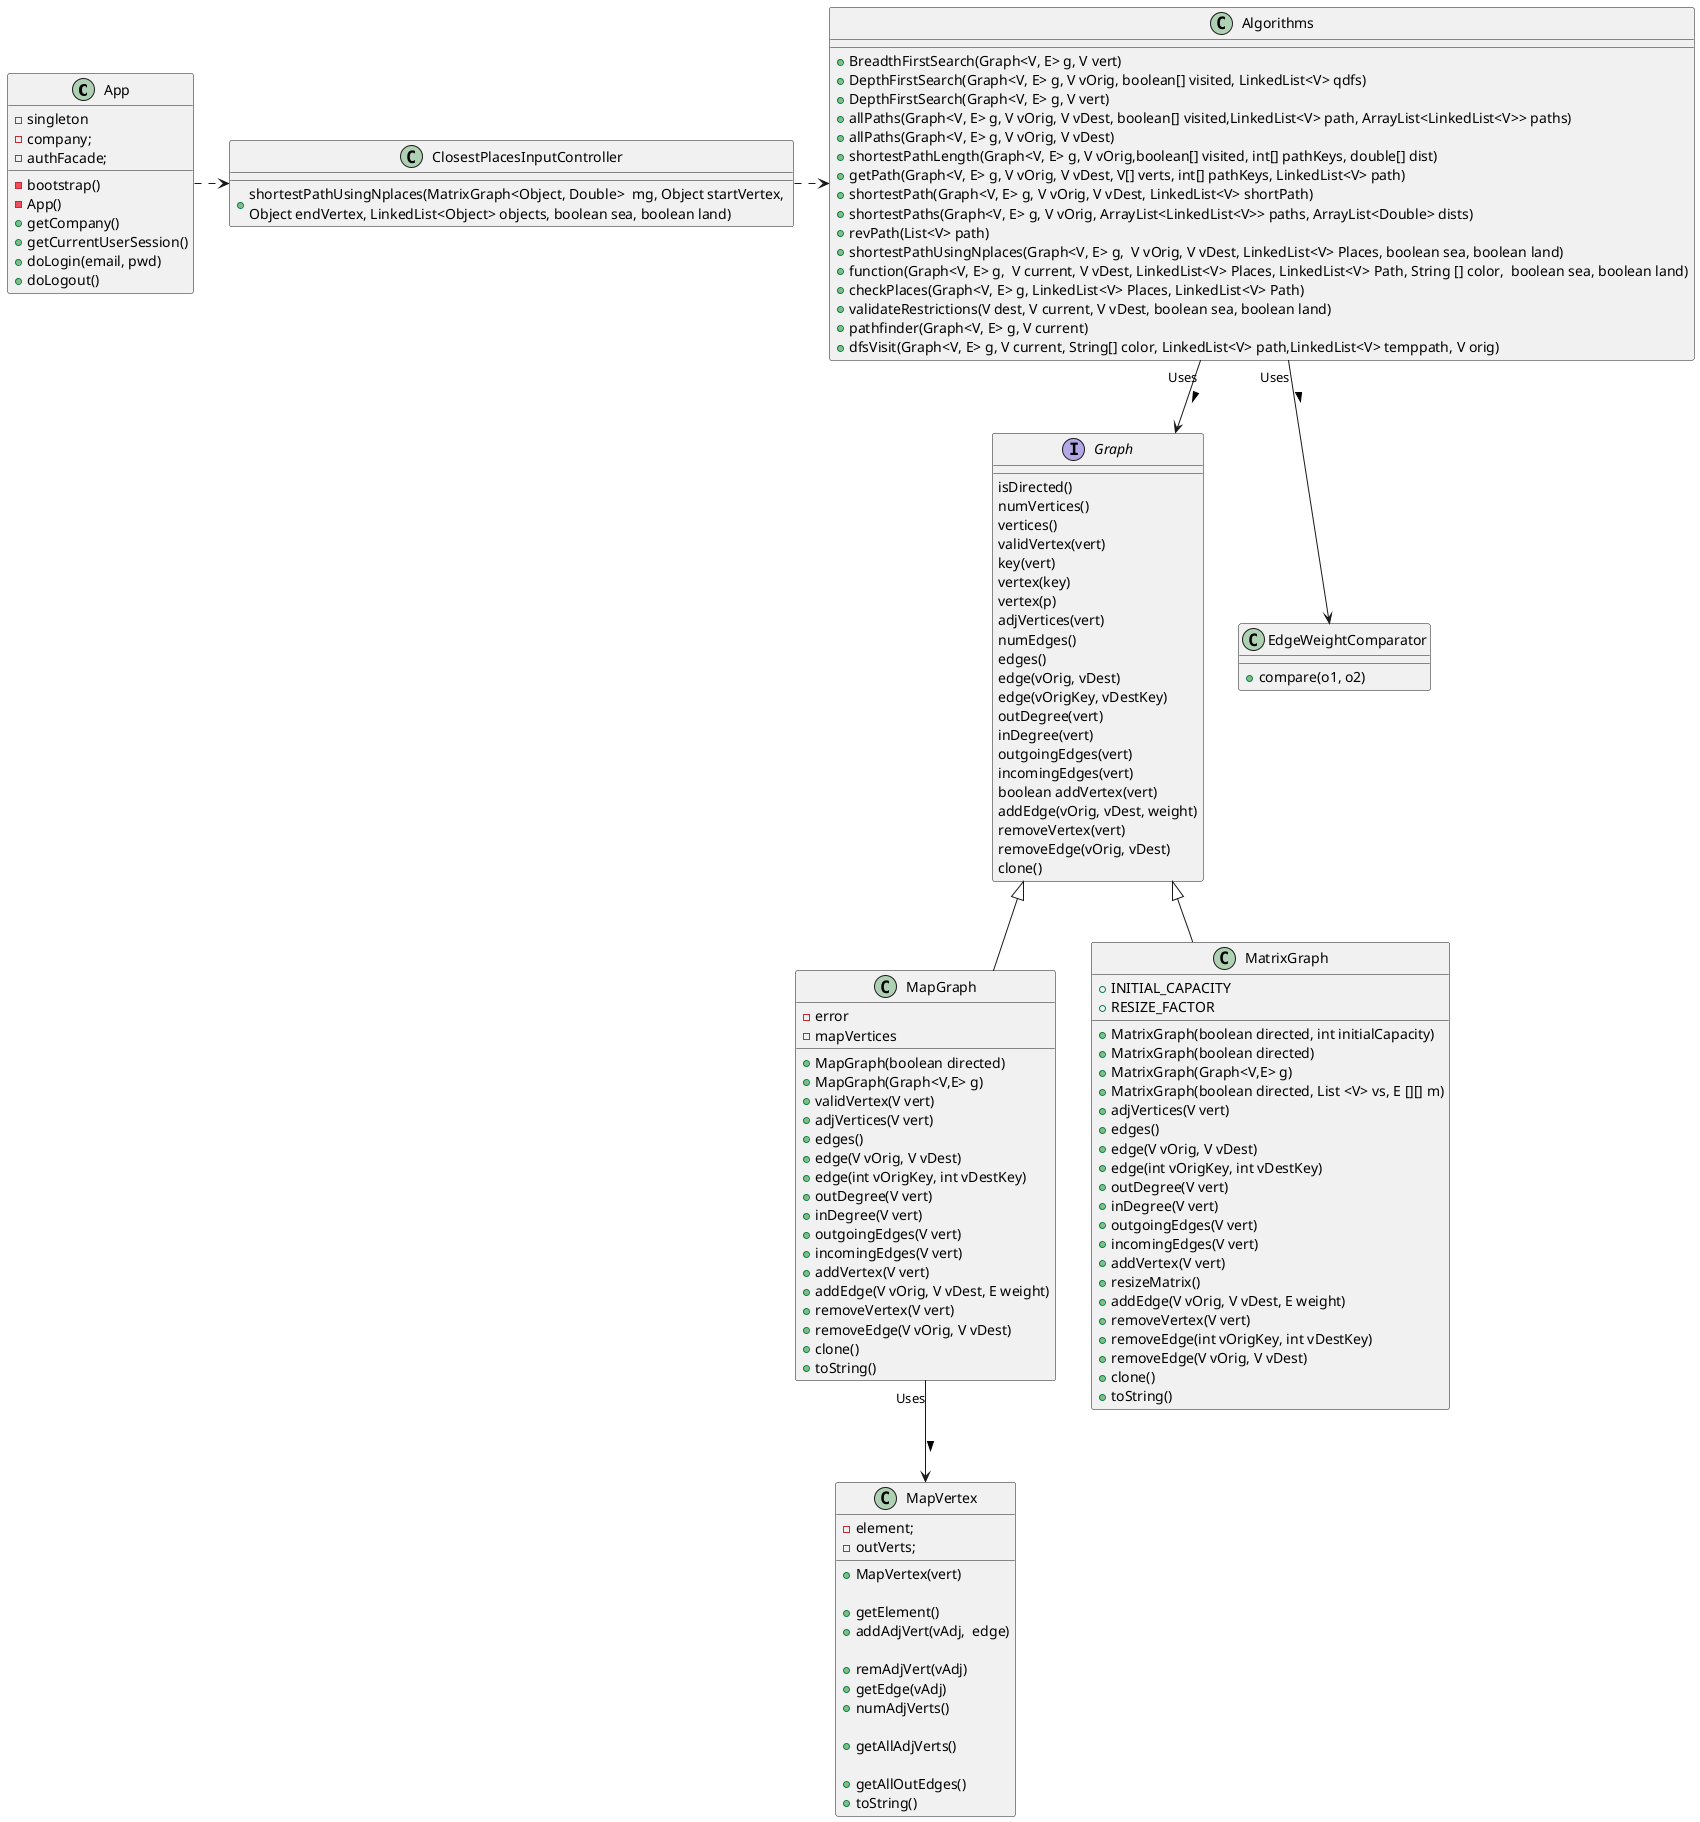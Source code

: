 @startuml


class App{
-bootstrap()
- singleton
- company;
- authFacade;
-App()
+  getCompany()
+  getCurrentUserSession()
 + doLogin(email, pwd)
 + doLogout()
}
Interface Graph{
    isDirected()
    numVertices()
    vertices()
    validVertex(vert)
    key(vert)
    vertex(key)
    vertex(p)
    adjVertices(vert)
    numEdges()
    edges()
    edge(vOrig, vDest)
    edge(vOrigKey, vDestKey)
    outDegree(vert)
    inDegree(vert)
    outgoingEdges(vert)
    incomingEdges(vert)
    boolean addVertex(vert)
    addEdge(vOrig, vDest, weight)
    removeVertex(vert)
    removeEdge(vOrig, vDest)
    clone()
 }

 class MapVertex{
    -element;
    -outVerts;

   +MapVertex(vert)

    +getElement()
    +addAdjVert(vAdj,  edge)

    +remAdjVert(vAdj)
    +getEdge(vAdj)
    +numAdjVerts()

    +getAllAdjVerts()

    +getAllOutEdges()
    +toString()

    }

   class MapGraph{
   -error
   -mapVertices
   +MapGraph(boolean directed)
   +MapGraph(Graph<V,E> g)
   +validVertex(V vert)
   +adjVertices(V vert)
   +edges()
   +edge(V vOrig, V vDest)
   +edge(int vOrigKey, int vDestKey)
   +outDegree(V vert)
   +inDegree(V vert)
   +outgoingEdges(V vert)
   +incomingEdges(V vert)
   +addVertex(V vert)
   + addEdge(V vOrig, V vDest, E weight)
   + removeVertex(V vert)
   + removeEdge(V vOrig, V vDest)
   + clone()
   + toString()

   }
class MatrixGraph{
+INITIAL_CAPACITY
+RESIZE_FACTOR
+MatrixGraph(boolean directed, int initialCapacity)
+MatrixGraph(boolean directed)
+MatrixGraph(Graph<V,E> g)
+MatrixGraph(boolean directed, List <V> vs, E [][] m)
+adjVertices(V vert)
+edges()
+edge(V vOrig, V vDest)
+edge(int vOrigKey, int vDestKey)
+outDegree(V vert)
+inDegree(V vert)
+outgoingEdges(V vert)
+incomingEdges(V vert)
+addVertex(V vert)
+resizeMatrix()
+addEdge(V vOrig, V vDest, E weight)
+removeVertex(V vert)
+removeEdge(int vOrigKey, int vDestKey)
+removeEdge(V vOrig, V vDest)
+clone()
+toString()

}
class Algorithms{
+BreadthFirstSearch(Graph<V, E> g, V vert)
+DepthFirstSearch(Graph<V, E> g, V vOrig, boolean[] visited, LinkedList<V> qdfs)
+DepthFirstSearch(Graph<V, E> g, V vert)
+allPaths(Graph<V, E> g, V vOrig, V vDest, boolean[] visited,LinkedList<V> path, ArrayList<LinkedList<V>> paths)
+allPaths(Graph<V, E> g, V vOrig, V vDest)
+shortestPathLength(Graph<V, E> g, V vOrig,boolean[] visited, int[] pathKeys, double[] dist)
+getPath(Graph<V, E> g, V vOrig, V vDest, V[] verts, int[] pathKeys, LinkedList<V> path)
+shortestPath(Graph<V, E> g, V vOrig, V vDest, LinkedList<V> shortPath)
+shortestPaths(Graph<V, E> g, V vOrig, ArrayList<LinkedList<V>> paths, ArrayList<Double> dists)
+revPath(List<V> path)
+shortestPathUsingNplaces(Graph<V, E> g,  V vOrig, V vDest, LinkedList<V> Places, boolean sea, boolean land)
+function(Graph<V, E> g,  V current, V vDest, LinkedList<V> Places, LinkedList<V> Path, String [] color,  boolean sea, boolean land)
+checkPlaces(Graph<V, E> g, LinkedList<V> Places, LinkedList<V> Path)
+validateRestrictions(V dest, V current, V vDest, boolean sea, boolean land)
+pathfinder(Graph<V, E> g, V current)
+dfsVisit(Graph<V, E> g, V current, String[] color, LinkedList<V> path,LinkedList<V> temppath, V orig)
}
class ClosestPlacesInputController{
    +shortestPathUsingNplaces(MatrixGraph<Object, Double>  mg, Object startVertex, \nObject endVertex, LinkedList<Object> objects, boolean sea, boolean land)
}

class EdgeWeightComparator{
    +compare(o1, o2)
}
Graph <|-- MapGraph
Graph <|-- MatrixGraph
ClosestPlacesInputController .> Algorithms
Algorithms --> EdgeWeightComparator: "Uses" >
Algorithms --> Graph: "Uses" >
MapGraph --> MapVertex: "Uses" >
App  .>ClosestPlacesInputController
@enduml